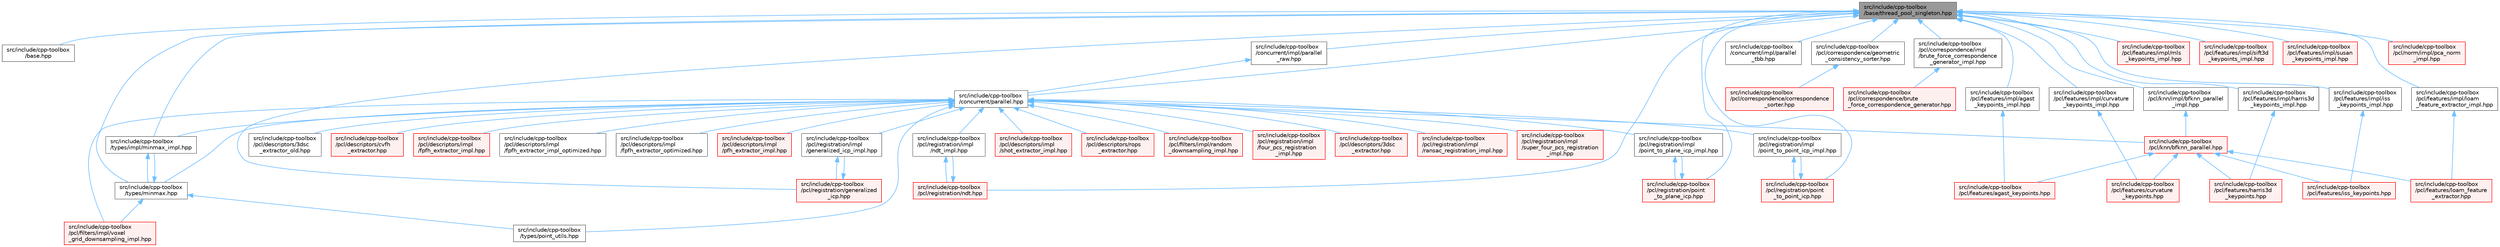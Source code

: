 digraph "src/include/cpp-toolbox/base/thread_pool_singleton.hpp"
{
 // LATEX_PDF_SIZE
  bgcolor="transparent";
  edge [fontname=Helvetica,fontsize=10,labelfontname=Helvetica,labelfontsize=10];
  node [fontname=Helvetica,fontsize=10,shape=box,height=0.2,width=0.4];
  Node1 [id="Node000001",label="src/include/cpp-toolbox\l/base/thread_pool_singleton.hpp",height=0.2,width=0.4,color="gray40", fillcolor="grey60", style="filled", fontcolor="black",tooltip=" "];
  Node1 -> Node2 [id="edge1_Node000001_Node000002",dir="back",color="steelblue1",style="solid",tooltip=" "];
  Node2 [id="Node000002",label="src/include/cpp-toolbox\l/base.hpp",height=0.2,width=0.4,color="grey40", fillcolor="white", style="filled",URL="$base_8hpp.html",tooltip=" "];
  Node1 -> Node3 [id="edge2_Node000001_Node000003",dir="back",color="steelblue1",style="solid",tooltip=" "];
  Node3 [id="Node000003",label="src/include/cpp-toolbox\l/concurrent/impl/parallel\l_raw.hpp",height=0.2,width=0.4,color="grey40", fillcolor="white", style="filled",URL="$parallel__raw_8hpp.html",tooltip=" "];
  Node3 -> Node4 [id="edge3_Node000003_Node000004",dir="back",color="steelblue1",style="solid",tooltip=" "];
  Node4 [id="Node000004",label="src/include/cpp-toolbox\l/concurrent/parallel.hpp",height=0.2,width=0.4,color="grey40", fillcolor="white", style="filled",URL="$parallel_8hpp.html",tooltip=" "];
  Node4 -> Node5 [id="edge4_Node000004_Node000005",dir="back",color="steelblue1",style="solid",tooltip=" "];
  Node5 [id="Node000005",label="src/include/cpp-toolbox\l/pcl/descriptors/3dsc\l_extractor.hpp",height=0.2,width=0.4,color="red", fillcolor="#FFF0F0", style="filled",URL="$3dsc__extractor_8hpp.html",tooltip=" "];
  Node4 -> Node7 [id="edge5_Node000004_Node000007",dir="back",color="steelblue1",style="solid",tooltip=" "];
  Node7 [id="Node000007",label="src/include/cpp-toolbox\l/pcl/descriptors/3dsc\l_extractor_old.hpp",height=0.2,width=0.4,color="grey40", fillcolor="white", style="filled",URL="$3dsc__extractor__old_8hpp.html",tooltip=" "];
  Node4 -> Node8 [id="edge6_Node000004_Node000008",dir="back",color="steelblue1",style="solid",tooltip=" "];
  Node8 [id="Node000008",label="src/include/cpp-toolbox\l/pcl/descriptors/cvfh\l_extractor.hpp",height=0.2,width=0.4,color="red", fillcolor="#FFF0F0", style="filled",URL="$cvfh__extractor_8hpp.html",tooltip=" "];
  Node4 -> Node9 [id="edge7_Node000004_Node000009",dir="back",color="steelblue1",style="solid",tooltip=" "];
  Node9 [id="Node000009",label="src/include/cpp-toolbox\l/pcl/descriptors/impl\l/fpfh_extractor_impl.hpp",height=0.2,width=0.4,color="red", fillcolor="#FFF0F0", style="filled",URL="$fpfh__extractor__impl_8hpp.html",tooltip=" "];
  Node4 -> Node11 [id="edge8_Node000004_Node000011",dir="back",color="steelblue1",style="solid",tooltip=" "];
  Node11 [id="Node000011",label="src/include/cpp-toolbox\l/pcl/descriptors/impl\l/fpfh_extractor_impl_optimized.hpp",height=0.2,width=0.4,color="grey40", fillcolor="white", style="filled",URL="$fpfh__extractor__impl__optimized_8hpp.html",tooltip=" "];
  Node4 -> Node12 [id="edge9_Node000004_Node000012",dir="back",color="steelblue1",style="solid",tooltip=" "];
  Node12 [id="Node000012",label="src/include/cpp-toolbox\l/pcl/descriptors/impl\l/fpfh_extractor_optimized.hpp",height=0.2,width=0.4,color="grey40", fillcolor="white", style="filled",URL="$fpfh__extractor__optimized_8hpp.html",tooltip=" "];
  Node4 -> Node13 [id="edge10_Node000004_Node000013",dir="back",color="steelblue1",style="solid",tooltip=" "];
  Node13 [id="Node000013",label="src/include/cpp-toolbox\l/pcl/descriptors/impl\l/pfh_extractor_impl.hpp",height=0.2,width=0.4,color="red", fillcolor="#FFF0F0", style="filled",URL="$pfh__extractor__impl_8hpp.html",tooltip=" "];
  Node4 -> Node15 [id="edge11_Node000004_Node000015",dir="back",color="steelblue1",style="solid",tooltip=" "];
  Node15 [id="Node000015",label="src/include/cpp-toolbox\l/pcl/descriptors/impl\l/shot_extractor_impl.hpp",height=0.2,width=0.4,color="red", fillcolor="#FFF0F0", style="filled",URL="$shot__extractor__impl_8hpp.html",tooltip=" "];
  Node4 -> Node17 [id="edge12_Node000004_Node000017",dir="back",color="steelblue1",style="solid",tooltip=" "];
  Node17 [id="Node000017",label="src/include/cpp-toolbox\l/pcl/descriptors/rops\l_extractor.hpp",height=0.2,width=0.4,color="red", fillcolor="#FFF0F0", style="filled",URL="$rops__extractor_8hpp.html",tooltip=" "];
  Node4 -> Node18 [id="edge13_Node000004_Node000018",dir="back",color="steelblue1",style="solid",tooltip=" "];
  Node18 [id="Node000018",label="src/include/cpp-toolbox\l/pcl/filters/impl/random\l_downsampling_impl.hpp",height=0.2,width=0.4,color="red", fillcolor="#FFF0F0", style="filled",URL="$random__downsampling__impl_8hpp.html",tooltip=" "];
  Node4 -> Node20 [id="edge14_Node000004_Node000020",dir="back",color="steelblue1",style="solid",tooltip=" "];
  Node20 [id="Node000020",label="src/include/cpp-toolbox\l/pcl/filters/impl/voxel\l_grid_downsampling_impl.hpp",height=0.2,width=0.4,color="red", fillcolor="#FFF0F0", style="filled",URL="$voxel__grid__downsampling__impl_8hpp.html",tooltip=" "];
  Node4 -> Node22 [id="edge15_Node000004_Node000022",dir="back",color="steelblue1",style="solid",tooltip=" "];
  Node22 [id="Node000022",label="src/include/cpp-toolbox\l/pcl/knn/bfknn_parallel.hpp",height=0.2,width=0.4,color="red", fillcolor="#FFF0F0", style="filled",URL="$bfknn__parallel_8hpp.html",tooltip=" "];
  Node22 -> Node23 [id="edge16_Node000022_Node000023",dir="back",color="steelblue1",style="solid",tooltip=" "];
  Node23 [id="Node000023",label="src/include/cpp-toolbox\l/pcl/features/agast_keypoints.hpp",height=0.2,width=0.4,color="red", fillcolor="#FFF0F0", style="filled",URL="$agast__keypoints_8hpp.html",tooltip=" "];
  Node22 -> Node25 [id="edge17_Node000022_Node000025",dir="back",color="steelblue1",style="solid",tooltip=" "];
  Node25 [id="Node000025",label="src/include/cpp-toolbox\l/pcl/features/curvature\l_keypoints.hpp",height=0.2,width=0.4,color="red", fillcolor="#FFF0F0", style="filled",URL="$curvature__keypoints_8hpp.html",tooltip=" "];
  Node22 -> Node26 [id="edge18_Node000022_Node000026",dir="back",color="steelblue1",style="solid",tooltip=" "];
  Node26 [id="Node000026",label="src/include/cpp-toolbox\l/pcl/features/harris3d\l_keypoints.hpp",height=0.2,width=0.4,color="red", fillcolor="#FFF0F0", style="filled",URL="$harris3d__keypoints_8hpp.html",tooltip=" "];
  Node22 -> Node27 [id="edge19_Node000022_Node000027",dir="back",color="steelblue1",style="solid",tooltip=" "];
  Node27 [id="Node000027",label="src/include/cpp-toolbox\l/pcl/features/iss_keypoints.hpp",height=0.2,width=0.4,color="red", fillcolor="#FFF0F0", style="filled",URL="$iss__keypoints_8hpp.html",tooltip=" "];
  Node22 -> Node28 [id="edge20_Node000022_Node000028",dir="back",color="steelblue1",style="solid",tooltip=" "];
  Node28 [id="Node000028",label="src/include/cpp-toolbox\l/pcl/features/loam_feature\l_extractor.hpp",height=0.2,width=0.4,color="red", fillcolor="#FFF0F0", style="filled",URL="$loam__feature__extractor_8hpp.html",tooltip=" "];
  Node4 -> Node36 [id="edge21_Node000004_Node000036",dir="back",color="steelblue1",style="solid",tooltip=" "];
  Node36 [id="Node000036",label="src/include/cpp-toolbox\l/pcl/registration/impl\l/four_pcs_registration\l_impl.hpp",height=0.2,width=0.4,color="red", fillcolor="#FFF0F0", style="filled",URL="$four__pcs__registration__impl_8hpp.html",tooltip=" "];
  Node4 -> Node41 [id="edge22_Node000004_Node000041",dir="back",color="steelblue1",style="solid",tooltip=" "];
  Node41 [id="Node000041",label="src/include/cpp-toolbox\l/pcl/registration/impl\l/generalized_icp_impl.hpp",height=0.2,width=0.4,color="grey40", fillcolor="white", style="filled",URL="$generalized__icp__impl_8hpp.html",tooltip=" "];
  Node41 -> Node42 [id="edge23_Node000041_Node000042",dir="back",color="steelblue1",style="solid",tooltip=" "];
  Node42 [id="Node000042",label="src/include/cpp-toolbox\l/pcl/registration/generalized\l_icp.hpp",height=0.2,width=0.4,color="red", fillcolor="#FFF0F0", style="filled",URL="$generalized__icp_8hpp.html",tooltip=" "];
  Node42 -> Node41 [id="edge24_Node000042_Node000041",dir="back",color="steelblue1",style="solid",tooltip=" "];
  Node4 -> Node43 [id="edge25_Node000004_Node000043",dir="back",color="steelblue1",style="solid",tooltip=" "];
  Node43 [id="Node000043",label="src/include/cpp-toolbox\l/pcl/registration/impl\l/ndt_impl.hpp",height=0.2,width=0.4,color="grey40", fillcolor="white", style="filled",URL="$ndt__impl_8hpp.html",tooltip=" "];
  Node43 -> Node44 [id="edge26_Node000043_Node000044",dir="back",color="steelblue1",style="solid",tooltip=" "];
  Node44 [id="Node000044",label="src/include/cpp-toolbox\l/pcl/registration/ndt.hpp",height=0.2,width=0.4,color="red", fillcolor="#FFF0F0", style="filled",URL="$ndt_8hpp.html",tooltip=" "];
  Node44 -> Node43 [id="edge27_Node000044_Node000043",dir="back",color="steelblue1",style="solid",tooltip=" "];
  Node4 -> Node45 [id="edge28_Node000004_Node000045",dir="back",color="steelblue1",style="solid",tooltip=" "];
  Node45 [id="Node000045",label="src/include/cpp-toolbox\l/pcl/registration/impl\l/point_to_plane_icp_impl.hpp",height=0.2,width=0.4,color="grey40", fillcolor="white", style="filled",URL="$point__to__plane__icp__impl_8hpp.html",tooltip=" "];
  Node45 -> Node46 [id="edge29_Node000045_Node000046",dir="back",color="steelblue1",style="solid",tooltip=" "];
  Node46 [id="Node000046",label="src/include/cpp-toolbox\l/pcl/registration/point\l_to_plane_icp.hpp",height=0.2,width=0.4,color="red", fillcolor="#FFF0F0", style="filled",URL="$point__to__plane__icp_8hpp.html",tooltip=" "];
  Node46 -> Node45 [id="edge30_Node000046_Node000045",dir="back",color="steelblue1",style="solid",tooltip=" "];
  Node4 -> Node47 [id="edge31_Node000004_Node000047",dir="back",color="steelblue1",style="solid",tooltip=" "];
  Node47 [id="Node000047",label="src/include/cpp-toolbox\l/pcl/registration/impl\l/point_to_point_icp_impl.hpp",height=0.2,width=0.4,color="grey40", fillcolor="white", style="filled",URL="$point__to__point__icp__impl_8hpp.html",tooltip=" "];
  Node47 -> Node48 [id="edge32_Node000047_Node000048",dir="back",color="steelblue1",style="solid",tooltip=" "];
  Node48 [id="Node000048",label="src/include/cpp-toolbox\l/pcl/registration/point\l_to_point_icp.hpp",height=0.2,width=0.4,color="red", fillcolor="#FFF0F0", style="filled",URL="$point__to__point__icp_8hpp.html",tooltip=" "];
  Node48 -> Node47 [id="edge33_Node000048_Node000047",dir="back",color="steelblue1",style="solid",tooltip=" "];
  Node4 -> Node51 [id="edge34_Node000004_Node000051",dir="back",color="steelblue1",style="solid",tooltip=" "];
  Node51 [id="Node000051",label="src/include/cpp-toolbox\l/pcl/registration/impl\l/ransac_registration_impl.hpp",height=0.2,width=0.4,color="red", fillcolor="#FFF0F0", style="filled",URL="$ransac__registration__impl_8hpp.html",tooltip=" "];
  Node4 -> Node40 [id="edge35_Node000004_Node000040",dir="back",color="steelblue1",style="solid",tooltip=" "];
  Node40 [id="Node000040",label="src/include/cpp-toolbox\l/pcl/registration/impl\l/super_four_pcs_registration\l_impl.hpp",height=0.2,width=0.4,color="red", fillcolor="#FFF0F0", style="filled",URL="$super__four__pcs__registration__impl_8hpp.html",tooltip=" "];
  Node4 -> Node53 [id="edge36_Node000004_Node000053",dir="back",color="steelblue1",style="solid",tooltip=" "];
  Node53 [id="Node000053",label="src/include/cpp-toolbox\l/types/impl/minmax_impl.hpp",height=0.2,width=0.4,color="grey40", fillcolor="white", style="filled",URL="$minmax__impl_8hpp.html",tooltip=" "];
  Node53 -> Node54 [id="edge37_Node000053_Node000054",dir="back",color="steelblue1",style="solid",tooltip=" "];
  Node54 [id="Node000054",label="src/include/cpp-toolbox\l/types/minmax.hpp",height=0.2,width=0.4,color="grey40", fillcolor="white", style="filled",URL="$minmax_8hpp.html",tooltip=" "];
  Node54 -> Node20 [id="edge38_Node000054_Node000020",dir="back",color="steelblue1",style="solid",tooltip=" "];
  Node54 -> Node53 [id="edge39_Node000054_Node000053",dir="back",color="steelblue1",style="solid",tooltip=" "];
  Node54 -> Node55 [id="edge40_Node000054_Node000055",dir="back",color="steelblue1",style="solid",tooltip=" "];
  Node55 [id="Node000055",label="src/include/cpp-toolbox\l/types/point_utils.hpp",height=0.2,width=0.4,color="grey40", fillcolor="white", style="filled",URL="$point__utils_8hpp.html",tooltip=" "];
  Node4 -> Node54 [id="edge41_Node000004_Node000054",dir="back",color="steelblue1",style="solid",tooltip=" "];
  Node4 -> Node55 [id="edge42_Node000004_Node000055",dir="back",color="steelblue1",style="solid",tooltip=" "];
  Node1 -> Node56 [id="edge43_Node000001_Node000056",dir="back",color="steelblue1",style="solid",tooltip=" "];
  Node56 [id="Node000056",label="src/include/cpp-toolbox\l/concurrent/impl/parallel\l_tbb.hpp",height=0.2,width=0.4,color="grey40", fillcolor="white", style="filled",URL="$parallel__tbb_8hpp.html",tooltip=" "];
  Node1 -> Node4 [id="edge44_Node000001_Node000004",dir="back",color="steelblue1",style="solid",tooltip=" "];
  Node1 -> Node57 [id="edge45_Node000001_Node000057",dir="back",color="steelblue1",style="solid",tooltip=" "];
  Node57 [id="Node000057",label="src/include/cpp-toolbox\l/pcl/correspondence/geometric\l_consistency_sorter.hpp",height=0.2,width=0.4,color="grey40", fillcolor="white", style="filled",URL="$geometric__consistency__sorter_8hpp.html",tooltip=" "];
  Node57 -> Node58 [id="edge46_Node000057_Node000058",dir="back",color="steelblue1",style="solid",tooltip=" "];
  Node58 [id="Node000058",label="src/include/cpp-toolbox\l/pcl/correspondence/correspondence\l_sorter.hpp",height=0.2,width=0.4,color="red", fillcolor="#FFF0F0", style="filled",URL="$correspondence__sorter_8hpp.html",tooltip="对应关系排序器模块的汇总头文件 / Aggregate header for correspondence sorter module"];
  Node1 -> Node60 [id="edge47_Node000001_Node000060",dir="back",color="steelblue1",style="solid",tooltip=" "];
  Node60 [id="Node000060",label="src/include/cpp-toolbox\l/pcl/correspondence/impl\l/brute_force_correspondence\l_generator_impl.hpp",height=0.2,width=0.4,color="grey40", fillcolor="white", style="filled",URL="$brute__force__correspondence__generator__impl_8hpp.html",tooltip=" "];
  Node60 -> Node61 [id="edge48_Node000060_Node000061",dir="back",color="steelblue1",style="solid",tooltip=" "];
  Node61 [id="Node000061",label="src/include/cpp-toolbox\l/pcl/correspondence/brute\l_force_correspondence_generator.hpp",height=0.2,width=0.4,color="red", fillcolor="#FFF0F0", style="filled",URL="$brute__force__correspondence__generator_8hpp.html",tooltip=" "];
  Node1 -> Node62 [id="edge49_Node000001_Node000062",dir="back",color="steelblue1",style="solid",tooltip=" "];
  Node62 [id="Node000062",label="src/include/cpp-toolbox\l/pcl/features/impl/agast\l_keypoints_impl.hpp",height=0.2,width=0.4,color="grey40", fillcolor="white", style="filled",URL="$agast__keypoints__impl_8hpp.html",tooltip=" "];
  Node62 -> Node23 [id="edge50_Node000062_Node000023",dir="back",color="steelblue1",style="solid",tooltip=" "];
  Node1 -> Node63 [id="edge51_Node000001_Node000063",dir="back",color="steelblue1",style="solid",tooltip=" "];
  Node63 [id="Node000063",label="src/include/cpp-toolbox\l/pcl/features/impl/curvature\l_keypoints_impl.hpp",height=0.2,width=0.4,color="grey40", fillcolor="white", style="filled",URL="$curvature__keypoints__impl_8hpp.html",tooltip=" "];
  Node63 -> Node25 [id="edge52_Node000063_Node000025",dir="back",color="steelblue1",style="solid",tooltip=" "];
  Node1 -> Node64 [id="edge53_Node000001_Node000064",dir="back",color="steelblue1",style="solid",tooltip=" "];
  Node64 [id="Node000064",label="src/include/cpp-toolbox\l/pcl/features/impl/harris3d\l_keypoints_impl.hpp",height=0.2,width=0.4,color="grey40", fillcolor="white", style="filled",URL="$harris3d__keypoints__impl_8hpp.html",tooltip=" "];
  Node64 -> Node26 [id="edge54_Node000064_Node000026",dir="back",color="steelblue1",style="solid",tooltip=" "];
  Node1 -> Node65 [id="edge55_Node000001_Node000065",dir="back",color="steelblue1",style="solid",tooltip=" "];
  Node65 [id="Node000065",label="src/include/cpp-toolbox\l/pcl/features/impl/iss\l_keypoints_impl.hpp",height=0.2,width=0.4,color="grey40", fillcolor="white", style="filled",URL="$iss__keypoints__impl_8hpp.html",tooltip=" "];
  Node65 -> Node27 [id="edge56_Node000065_Node000027",dir="back",color="steelblue1",style="solid",tooltip=" "];
  Node1 -> Node66 [id="edge57_Node000001_Node000066",dir="back",color="steelblue1",style="solid",tooltip=" "];
  Node66 [id="Node000066",label="src/include/cpp-toolbox\l/pcl/features/impl/loam\l_feature_extractor_impl.hpp",height=0.2,width=0.4,color="grey40", fillcolor="white", style="filled",URL="$loam__feature__extractor__impl_8hpp.html",tooltip=" "];
  Node66 -> Node28 [id="edge58_Node000066_Node000028",dir="back",color="steelblue1",style="solid",tooltip=" "];
  Node1 -> Node67 [id="edge59_Node000001_Node000067",dir="back",color="steelblue1",style="solid",tooltip=" "];
  Node67 [id="Node000067",label="src/include/cpp-toolbox\l/pcl/features/impl/mls\l_keypoints_impl.hpp",height=0.2,width=0.4,color="red", fillcolor="#FFF0F0", style="filled",URL="$mls__keypoints__impl_8hpp.html",tooltip=" "];
  Node1 -> Node68 [id="edge60_Node000001_Node000068",dir="back",color="steelblue1",style="solid",tooltip=" "];
  Node68 [id="Node000068",label="src/include/cpp-toolbox\l/pcl/features/impl/sift3d\l_keypoints_impl.hpp",height=0.2,width=0.4,color="red", fillcolor="#FFF0F0", style="filled",URL="$sift3d__keypoints__impl_8hpp.html",tooltip=" "];
  Node1 -> Node69 [id="edge61_Node000001_Node000069",dir="back",color="steelblue1",style="solid",tooltip=" "];
  Node69 [id="Node000069",label="src/include/cpp-toolbox\l/pcl/features/impl/susan\l_keypoints_impl.hpp",height=0.2,width=0.4,color="red", fillcolor="#FFF0F0", style="filled",URL="$susan__keypoints__impl_8hpp.html",tooltip=" "];
  Node1 -> Node70 [id="edge62_Node000001_Node000070",dir="back",color="steelblue1",style="solid",tooltip=" "];
  Node70 [id="Node000070",label="src/include/cpp-toolbox\l/pcl/knn/impl/bfknn_parallel\l_impl.hpp",height=0.2,width=0.4,color="grey40", fillcolor="white", style="filled",URL="$bfknn__parallel__impl_8hpp.html",tooltip=" "];
  Node70 -> Node22 [id="edge63_Node000070_Node000022",dir="back",color="steelblue1",style="solid",tooltip=" "];
  Node1 -> Node71 [id="edge64_Node000001_Node000071",dir="back",color="steelblue1",style="solid",tooltip=" "];
  Node71 [id="Node000071",label="src/include/cpp-toolbox\l/pcl/norm/impl/pca_norm\l_impl.hpp",height=0.2,width=0.4,color="red", fillcolor="#FFF0F0", style="filled",URL="$pca__norm__impl_8hpp.html",tooltip=" "];
  Node1 -> Node42 [id="edge65_Node000001_Node000042",dir="back",color="steelblue1",style="solid",tooltip=" "];
  Node1 -> Node44 [id="edge66_Node000001_Node000044",dir="back",color="steelblue1",style="solid",tooltip=" "];
  Node1 -> Node46 [id="edge67_Node000001_Node000046",dir="back",color="steelblue1",style="solid",tooltip=" "];
  Node1 -> Node48 [id="edge68_Node000001_Node000048",dir="back",color="steelblue1",style="solid",tooltip=" "];
  Node1 -> Node53 [id="edge69_Node000001_Node000053",dir="back",color="steelblue1",style="solid",tooltip=" "];
  Node1 -> Node54 [id="edge70_Node000001_Node000054",dir="back",color="steelblue1",style="solid",tooltip=" "];
}
